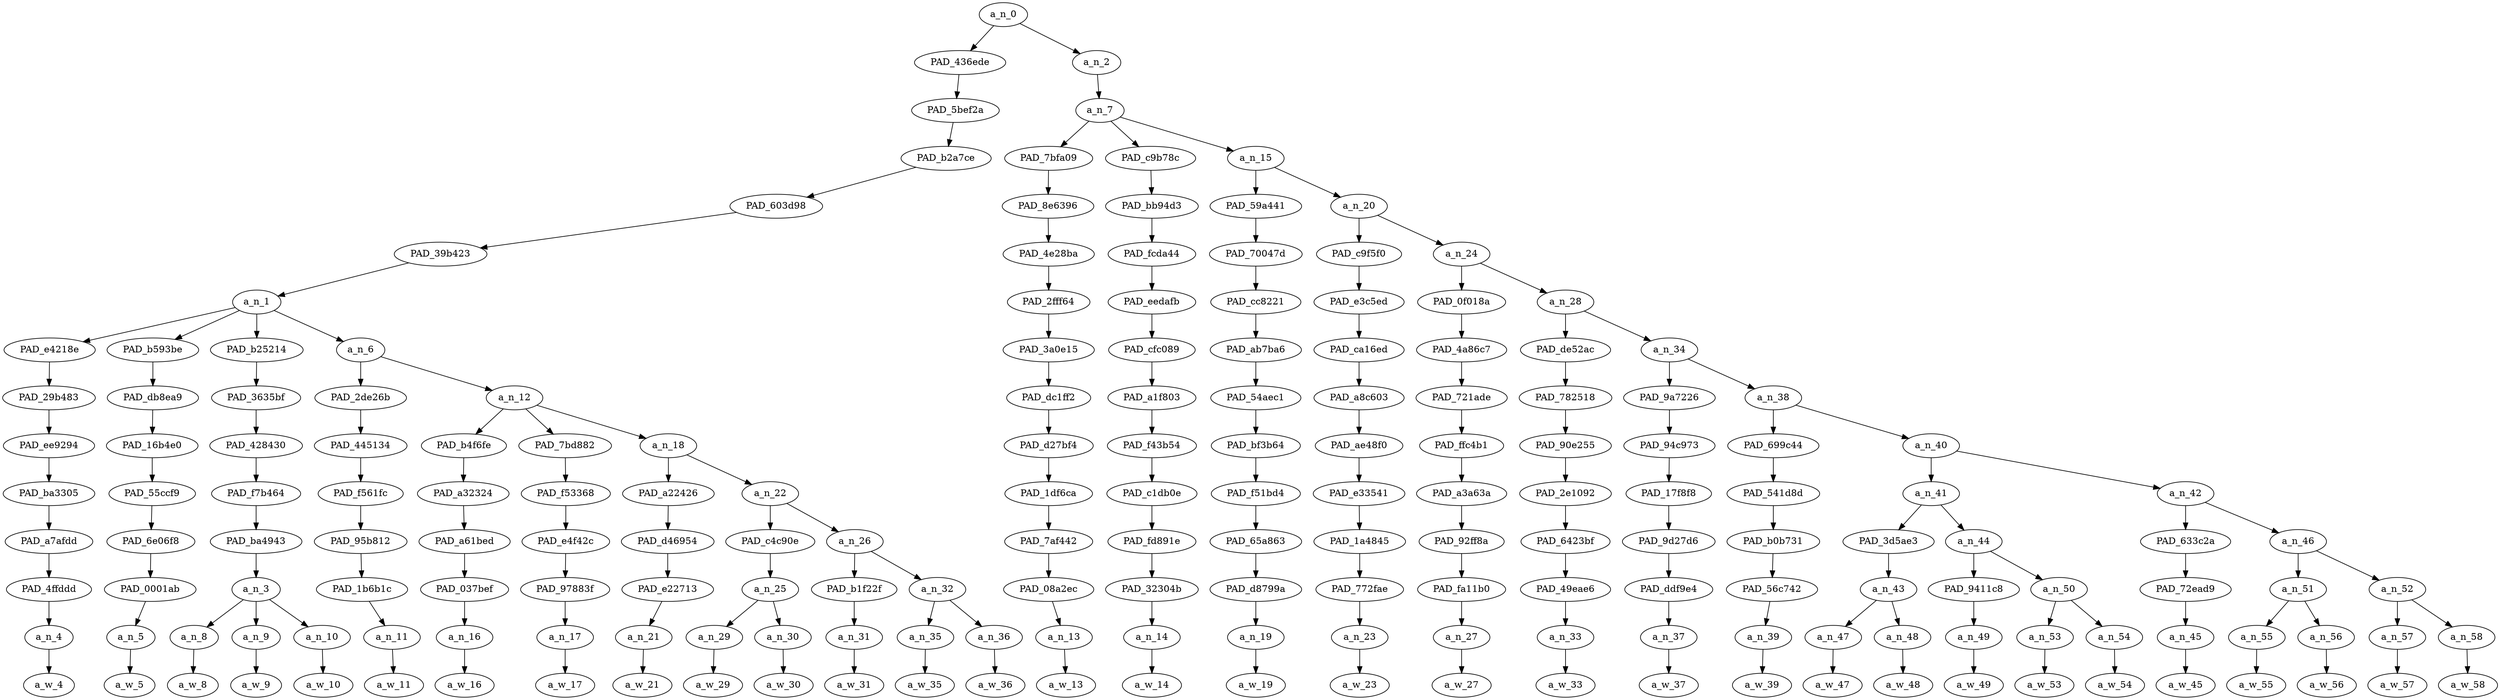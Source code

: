 strict digraph "" {
	a_n_0	[div_dir=1,
		index=0,
		level=14,
		pos="9.45166015625,14!",
		text_span="[0, 1, 2, 3, 4, 5, 6, 7, 8, 9, 10, 11, 12, 13, 14, 15, 16, 17, 18, 19, 20, 21, 22, 23, 24, 25, 26, 27, 28, 29, 30, 31]",
		value=0.99999999];
	PAD_436ede	[div_dir=1,
		index=0,
		level=13,
		pos="3.5546875,13!",
		text_span="[0, 1, 2, 3, 4, 5, 6, 7, 8, 9, 10, 11, 12, 13]",
		value=0.45568945];
	a_n_0 -> PAD_436ede;
	a_n_2	[div_dir=1,
		index=1,
		level=13,
		pos="15.3486328125,13!",
		text_span="[14, 15, 16, 17, 18, 19, 20, 21, 22, 23, 24, 25, 26, 27, 28, 29, 30, 31]",
		value=0.54420112];
	a_n_0 -> a_n_2;
	PAD_5bef2a	[div_dir=1,
		index=0,
		level=12,
		pos="3.5546875,12!",
		text_span="[0, 1, 2, 3, 4, 5, 6, 7, 8, 9, 10, 11, 12, 13]",
		value=0.45568945];
	PAD_436ede -> PAD_5bef2a;
	PAD_b2a7ce	[div_dir=1,
		index=0,
		level=11,
		pos="3.5546875,11!",
		text_span="[0, 1, 2, 3, 4, 5, 6, 7, 8, 9, 10, 11, 12, 13]",
		value=0.45568945];
	PAD_5bef2a -> PAD_b2a7ce;
	PAD_603d98	[div_dir=1,
		index=0,
		level=10,
		pos="3.5546875,10!",
		text_span="[0, 1, 2, 3, 4, 5, 6, 7, 8, 9, 10, 11, 12, 13]",
		value=0.45568945];
	PAD_b2a7ce -> PAD_603d98;
	PAD_39b423	[div_dir=1,
		index=0,
		level=9,
		pos="3.5546875,9!",
		text_span="[0, 1, 2, 3, 4, 5, 6, 7, 8, 9, 10, 11, 12, 13]",
		value=0.45568945];
	PAD_603d98 -> PAD_39b423;
	a_n_1	[div_dir=1,
		index=0,
		level=8,
		pos="3.5546875,8!",
		text_span="[0, 1, 2, 3, 4, 5, 6, 7, 8, 9, 10, 11, 12, 13]",
		value=0.45568945];
	PAD_39b423 -> a_n_1;
	PAD_e4218e	[div_dir=-1,
		index=1,
		level=7,
		pos="3.0,7!",
		text_span="[3]",
		value=0.02832360];
	a_n_1 -> PAD_e4218e;
	PAD_b593be	[div_dir=1,
		index=2,
		level=7,
		pos="4.0,7!",
		text_span="[4]",
		value=0.02086281];
	a_n_1 -> PAD_b593be;
	PAD_b25214	[div_dir=-1,
		index=0,
		level=7,
		pos="1.0,7!",
		text_span="[0, 1, 2]",
		value=0.25274028];
	a_n_1 -> PAD_b25214;
	a_n_6	[div_dir=1,
		index=3,
		level=7,
		pos="6.21875,7!",
		text_span="[5, 6, 7, 8, 9, 10, 11, 12, 13]",
		value=0.15366599];
	a_n_1 -> a_n_6;
	PAD_29b483	[div_dir=-1,
		index=1,
		level=6,
		pos="3.0,6!",
		text_span="[3]",
		value=0.02832360];
	PAD_e4218e -> PAD_29b483;
	PAD_ee9294	[div_dir=-1,
		index=1,
		level=5,
		pos="3.0,5!",
		text_span="[3]",
		value=0.02832360];
	PAD_29b483 -> PAD_ee9294;
	PAD_ba3305	[div_dir=-1,
		index=1,
		level=4,
		pos="3.0,4!",
		text_span="[3]",
		value=0.02832360];
	PAD_ee9294 -> PAD_ba3305;
	PAD_a7afdd	[div_dir=-1,
		index=1,
		level=3,
		pos="3.0,3!",
		text_span="[3]",
		value=0.02832360];
	PAD_ba3305 -> PAD_a7afdd;
	PAD_4ffddd	[div_dir=-1,
		index=1,
		level=2,
		pos="3.0,2!",
		text_span="[3]",
		value=0.02832360];
	PAD_a7afdd -> PAD_4ffddd;
	a_n_4	[div_dir=-1,
		index=3,
		level=1,
		pos="3.0,1!",
		text_span="[3]",
		value=0.02832360];
	PAD_4ffddd -> a_n_4;
	a_w_4	[div_dir=0,
		index=3,
		level=0,
		pos="3,0!",
		text_span="[3]",
		value=no];
	a_n_4 -> a_w_4;
	PAD_db8ea9	[div_dir=1,
		index=2,
		level=6,
		pos="4.0,6!",
		text_span="[4]",
		value=0.02086281];
	PAD_b593be -> PAD_db8ea9;
	PAD_16b4e0	[div_dir=1,
		index=2,
		level=5,
		pos="4.0,5!",
		text_span="[4]",
		value=0.02086281];
	PAD_db8ea9 -> PAD_16b4e0;
	PAD_55ccf9	[div_dir=1,
		index=2,
		level=4,
		pos="4.0,4!",
		text_span="[4]",
		value=0.02086281];
	PAD_16b4e0 -> PAD_55ccf9;
	PAD_6e06f8	[div_dir=1,
		index=2,
		level=3,
		pos="4.0,3!",
		text_span="[4]",
		value=0.02086281];
	PAD_55ccf9 -> PAD_6e06f8;
	PAD_0001ab	[div_dir=1,
		index=2,
		level=2,
		pos="4.0,2!",
		text_span="[4]",
		value=0.02086281];
	PAD_6e06f8 -> PAD_0001ab;
	a_n_5	[div_dir=1,
		index=4,
		level=1,
		pos="4.0,1!",
		text_span="[4]",
		value=0.02086281];
	PAD_0001ab -> a_n_5;
	a_w_5	[div_dir=0,
		index=4,
		level=0,
		pos="4,0!",
		text_span="[4]",
		value=it];
	a_n_5 -> a_w_5;
	PAD_3635bf	[div_dir=-1,
		index=0,
		level=6,
		pos="1.0,6!",
		text_span="[0, 1, 2]",
		value=0.25274028];
	PAD_b25214 -> PAD_3635bf;
	PAD_428430	[div_dir=-1,
		index=0,
		level=5,
		pos="1.0,5!",
		text_span="[0, 1, 2]",
		value=0.25274028];
	PAD_3635bf -> PAD_428430;
	PAD_f7b464	[div_dir=-1,
		index=0,
		level=4,
		pos="1.0,4!",
		text_span="[0, 1, 2]",
		value=0.25274028];
	PAD_428430 -> PAD_f7b464;
	PAD_ba4943	[div_dir=-1,
		index=0,
		level=3,
		pos="1.0,3!",
		text_span="[0, 1, 2]",
		value=0.25274028];
	PAD_f7b464 -> PAD_ba4943;
	a_n_3	[div_dir=-1,
		index=0,
		level=2,
		pos="1.0,2!",
		text_span="[0, 1, 2]",
		value=0.25274028];
	PAD_ba4943 -> a_n_3;
	a_n_8	[div_dir=-1,
		index=0,
		level=1,
		pos="0.0,1!",
		text_span="[0]",
		value=0.10952696];
	a_n_3 -> a_n_8;
	a_n_9	[div_dir=1,
		index=1,
		level=1,
		pos="1.0,1!",
		text_span="[1]",
		value=0.07322158];
	a_n_3 -> a_n_9;
	a_n_10	[div_dir=1,
		index=2,
		level=1,
		pos="2.0,1!",
		text_span="[2]",
		value=0.06969699];
	a_n_3 -> a_n_10;
	a_w_8	[div_dir=0,
		index=0,
		level=0,
		pos="0,0!",
		text_span="[0]",
		value="<user>"];
	a_n_8 -> a_w_8;
	a_w_9	[div_dir=0,
		index=1,
		level=0,
		pos="1,0!",
		text_span="[1]",
		value="<user>1"];
	a_n_9 -> a_w_9;
	a_w_10	[div_dir=0,
		index=2,
		level=0,
		pos="2,0!",
		text_span="[2]",
		value="<user>2"];
	a_n_10 -> a_w_10;
	PAD_2de26b	[div_dir=1,
		index=3,
		level=6,
		pos="5.0,6!",
		text_span="[5]",
		value=0.01590403];
	a_n_6 -> PAD_2de26b;
	a_n_12	[div_dir=1,
		index=4,
		level=6,
		pos="7.4375,6!",
		text_span="[6, 7, 8, 9, 10, 11, 12, 13]",
		value=0.13762727];
	a_n_6 -> a_n_12;
	PAD_445134	[div_dir=1,
		index=3,
		level=5,
		pos="5.0,5!",
		text_span="[5]",
		value=0.01590403];
	PAD_2de26b -> PAD_445134;
	PAD_f561fc	[div_dir=1,
		index=3,
		level=4,
		pos="5.0,4!",
		text_span="[5]",
		value=0.01590403];
	PAD_445134 -> PAD_f561fc;
	PAD_95b812	[div_dir=1,
		index=3,
		level=3,
		pos="5.0,3!",
		text_span="[5]",
		value=0.01590403];
	PAD_f561fc -> PAD_95b812;
	PAD_1b6b1c	[div_dir=1,
		index=3,
		level=2,
		pos="5.0,2!",
		text_span="[5]",
		value=0.01590403];
	PAD_95b812 -> PAD_1b6b1c;
	a_n_11	[div_dir=1,
		index=5,
		level=1,
		pos="5.0,1!",
		text_span="[5]",
		value=0.01590403];
	PAD_1b6b1c -> a_n_11;
	a_w_11	[div_dir=0,
		index=5,
		level=0,
		pos="5,0!",
		text_span="[5]",
		value=would];
	a_n_11 -> a_w_11;
	PAD_b4f6fe	[div_dir=-1,
		index=4,
		level=5,
		pos="6.0,5!",
		text_span="[6]",
		value=0.01434988];
	a_n_12 -> PAD_b4f6fe;
	PAD_7bd882	[div_dir=1,
		index=5,
		level=5,
		pos="7.0,5!",
		text_span="[7]",
		value=0.01733958];
	a_n_12 -> PAD_7bd882;
	a_n_18	[div_dir=1,
		index=6,
		level=5,
		pos="9.3125,5!",
		text_span="[8, 9, 10, 11, 12, 13]",
		value=0.10579617];
	a_n_12 -> a_n_18;
	PAD_a32324	[div_dir=-1,
		index=4,
		level=4,
		pos="6.0,4!",
		text_span="[6]",
		value=0.01434988];
	PAD_b4f6fe -> PAD_a32324;
	PAD_a61bed	[div_dir=-1,
		index=4,
		level=3,
		pos="6.0,3!",
		text_span="[6]",
		value=0.01434988];
	PAD_a32324 -> PAD_a61bed;
	PAD_037bef	[div_dir=-1,
		index=4,
		level=2,
		pos="6.0,2!",
		text_span="[6]",
		value=0.01434988];
	PAD_a61bed -> PAD_037bef;
	a_n_16	[div_dir=-1,
		index=6,
		level=1,
		pos="6.0,1!",
		text_span="[6]",
		value=0.01434988];
	PAD_037bef -> a_n_16;
	a_w_16	[div_dir=0,
		index=6,
		level=0,
		pos="6,0!",
		text_span="[6]",
		value=be];
	a_n_16 -> a_w_16;
	PAD_f53368	[div_dir=1,
		index=5,
		level=4,
		pos="7.0,4!",
		text_span="[7]",
		value=0.01733958];
	PAD_7bd882 -> PAD_f53368;
	PAD_e4f42c	[div_dir=1,
		index=5,
		level=3,
		pos="7.0,3!",
		text_span="[7]",
		value=0.01733958];
	PAD_f53368 -> PAD_e4f42c;
	PAD_97883f	[div_dir=1,
		index=5,
		level=2,
		pos="7.0,2!",
		text_span="[7]",
		value=0.01733958];
	PAD_e4f42c -> PAD_97883f;
	a_n_17	[div_dir=1,
		index=7,
		level=1,
		pos="7.0,1!",
		text_span="[7]",
		value=0.01733958];
	PAD_97883f -> a_n_17;
	a_w_17	[div_dir=0,
		index=7,
		level=0,
		pos="7,0!",
		text_span="[7]",
		value=different];
	a_n_17 -> a_w_17;
	PAD_a22426	[div_dir=1,
		index=6,
		level=4,
		pos="8.0,4!",
		text_span="[8]",
		value=0.01632139];
	a_n_18 -> PAD_a22426;
	a_n_22	[div_dir=1,
		index=7,
		level=4,
		pos="10.625,4!",
		text_span="[9, 10, 11, 12, 13]",
		value=0.08932774];
	a_n_18 -> a_n_22;
	PAD_d46954	[div_dir=1,
		index=6,
		level=3,
		pos="8.0,3!",
		text_span="[8]",
		value=0.01632139];
	PAD_a22426 -> PAD_d46954;
	PAD_e22713	[div_dir=1,
		index=6,
		level=2,
		pos="8.0,2!",
		text_span="[8]",
		value=0.01632139];
	PAD_d46954 -> PAD_e22713;
	a_n_21	[div_dir=1,
		index=8,
		level=1,
		pos="8.0,1!",
		text_span="[8]",
		value=0.01632139];
	PAD_e22713 -> a_n_21;
	a_w_21	[div_dir=0,
		index=8,
		level=0,
		pos="8,0!",
		text_span="[8]",
		value=in];
	a_n_21 -> a_w_21;
	PAD_c4c90e	[div_dir=1,
		index=7,
		level=3,
		pos="9.5,3!",
		text_span="[9, 10]",
		value=0.03388181];
	a_n_22 -> PAD_c4c90e;
	a_n_26	[div_dir=1,
		index=8,
		level=3,
		pos="11.75,3!",
		text_span="[11, 12, 13]",
		value=0.05530978];
	a_n_22 -> a_n_26;
	a_n_25	[div_dir=1,
		index=7,
		level=2,
		pos="9.5,2!",
		text_span="[9, 10]",
		value=0.03388181];
	PAD_c4c90e -> a_n_25;
	a_n_29	[div_dir=1,
		index=9,
		level=1,
		pos="9.0,1!",
		text_span="[9]",
		value=0.01721905];
	a_n_25 -> a_n_29;
	a_n_30	[div_dir=1,
		index=10,
		level=1,
		pos="10.0,1!",
		text_span="[10]",
		value=0.01657321];
	a_n_25 -> a_n_30;
	a_w_29	[div_dir=0,
		index=9,
		level=0,
		pos="9,0!",
		text_span="[9]",
		value=other];
	a_n_29 -> a_w_29;
	a_w_30	[div_dir=0,
		index=10,
		level=0,
		pos="10,0!",
		text_span="[10]",
		value=parts];
	a_n_30 -> a_w_30;
	PAD_b1f22f	[div_dir=1,
		index=8,
		level=2,
		pos="11.0,2!",
		text_span="[11]",
		value=0.01627385];
	a_n_26 -> PAD_b1f22f;
	a_n_32	[div_dir=1,
		index=9,
		level=2,
		pos="12.5,2!",
		text_span="[12, 13]",
		value=0.03893327];
	a_n_26 -> a_n_32;
	a_n_31	[div_dir=1,
		index=11,
		level=1,
		pos="11.0,1!",
		text_span="[11]",
		value=0.01627385];
	PAD_b1f22f -> a_n_31;
	a_w_31	[div_dir=0,
		index=11,
		level=0,
		pos="11,0!",
		text_span="[11]",
		value=of];
	a_n_31 -> a_w_31;
	a_n_35	[div_dir=1,
		index=12,
		level=1,
		pos="12.0,1!",
		text_span="[12]",
		value=0.01709707];
	a_n_32 -> a_n_35;
	a_n_36	[div_dir=1,
		index=13,
		level=1,
		pos="13.0,1!",
		text_span="[13]",
		value=0.02175677];
	a_n_32 -> a_n_36;
	a_w_35	[div_dir=0,
		index=12,
		level=0,
		pos="12,0!",
		text_span="[12]",
		value=the];
	a_n_35 -> a_w_35;
	a_w_36	[div_dir=0,
		index=13,
		level=0,
		pos="13,0!",
		text_span="[13]",
		value=world];
	a_n_36 -> a_w_36;
	a_n_7	[div_dir=1,
		index=1,
		level=12,
		pos="15.3486328125,12!",
		text_span="[14, 15, 16, 17, 18, 19, 20, 21, 22, 23, 24, 25, 26, 27, 28, 29, 30, 31]",
		value=0.54413840];
	a_n_2 -> a_n_7;
	PAD_7bfa09	[div_dir=-1,
		index=1,
		level=11,
		pos="14.0,11!",
		text_span="[14]",
		value=0.02256728];
	a_n_7 -> PAD_7bfa09;
	PAD_c9b78c	[div_dir=1,
		index=2,
		level=11,
		pos="15.0,11!",
		text_span="[15]",
		value=0.02049790];
	a_n_7 -> PAD_c9b78c;
	a_n_15	[div_dir=1,
		index=3,
		level=11,
		pos="17.0458984375,11!",
		text_span="[16, 17, 18, 19, 20, 21, 22, 23, 24, 25, 26, 27, 28, 29, 30, 31]",
		value=0.50101050];
	a_n_7 -> a_n_15;
	PAD_8e6396	[div_dir=-1,
		index=1,
		level=10,
		pos="14.0,10!",
		text_span="[14]",
		value=0.02256728];
	PAD_7bfa09 -> PAD_8e6396;
	PAD_4e28ba	[div_dir=-1,
		index=1,
		level=9,
		pos="14.0,9!",
		text_span="[14]",
		value=0.02256728];
	PAD_8e6396 -> PAD_4e28ba;
	PAD_2fff64	[div_dir=-1,
		index=1,
		level=8,
		pos="14.0,8!",
		text_span="[14]",
		value=0.02256728];
	PAD_4e28ba -> PAD_2fff64;
	PAD_3a0e15	[div_dir=-1,
		index=4,
		level=7,
		pos="14.0,7!",
		text_span="[14]",
		value=0.02256728];
	PAD_2fff64 -> PAD_3a0e15;
	PAD_dc1ff2	[div_dir=-1,
		index=5,
		level=6,
		pos="14.0,6!",
		text_span="[14]",
		value=0.02256728];
	PAD_3a0e15 -> PAD_dc1ff2;
	PAD_d27bf4	[div_dir=-1,
		index=7,
		level=5,
		pos="14.0,5!",
		text_span="[14]",
		value=0.02256728];
	PAD_dc1ff2 -> PAD_d27bf4;
	PAD_1df6ca	[div_dir=-1,
		index=8,
		level=4,
		pos="14.0,4!",
		text_span="[14]",
		value=0.02256728];
	PAD_d27bf4 -> PAD_1df6ca;
	PAD_7af442	[div_dir=-1,
		index=9,
		level=3,
		pos="14.0,3!",
		text_span="[14]",
		value=0.02256728];
	PAD_1df6ca -> PAD_7af442;
	PAD_08a2ec	[div_dir=-1,
		index=10,
		level=2,
		pos="14.0,2!",
		text_span="[14]",
		value=0.02256728];
	PAD_7af442 -> PAD_08a2ec;
	a_n_13	[div_dir=-1,
		index=14,
		level=1,
		pos="14.0,1!",
		text_span="[14]",
		value=0.02256728];
	PAD_08a2ec -> a_n_13;
	a_w_13	[div_dir=0,
		index=14,
		level=0,
		pos="14,0!",
		text_span="[14]",
		value=i];
	a_n_13 -> a_w_13;
	PAD_bb94d3	[div_dir=1,
		index=2,
		level=10,
		pos="15.0,10!",
		text_span="[15]",
		value=0.02049790];
	PAD_c9b78c -> PAD_bb94d3;
	PAD_fcda44	[div_dir=1,
		index=2,
		level=9,
		pos="15.0,9!",
		text_span="[15]",
		value=0.02049790];
	PAD_bb94d3 -> PAD_fcda44;
	PAD_eedafb	[div_dir=1,
		index=2,
		level=8,
		pos="15.0,8!",
		text_span="[15]",
		value=0.02049790];
	PAD_fcda44 -> PAD_eedafb;
	PAD_cfc089	[div_dir=1,
		index=5,
		level=7,
		pos="15.0,7!",
		text_span="[15]",
		value=0.02049790];
	PAD_eedafb -> PAD_cfc089;
	PAD_a1f803	[div_dir=1,
		index=6,
		level=6,
		pos="15.0,6!",
		text_span="[15]",
		value=0.02049790];
	PAD_cfc089 -> PAD_a1f803;
	PAD_f43b54	[div_dir=1,
		index=8,
		level=5,
		pos="15.0,5!",
		text_span="[15]",
		value=0.02049790];
	PAD_a1f803 -> PAD_f43b54;
	PAD_c1db0e	[div_dir=1,
		index=9,
		level=4,
		pos="15.0,4!",
		text_span="[15]",
		value=0.02049790];
	PAD_f43b54 -> PAD_c1db0e;
	PAD_fd891e	[div_dir=1,
		index=10,
		level=3,
		pos="15.0,3!",
		text_span="[15]",
		value=0.02049790];
	PAD_c1db0e -> PAD_fd891e;
	PAD_32304b	[div_dir=1,
		index=11,
		level=2,
		pos="15.0,2!",
		text_span="[15]",
		value=0.02049790];
	PAD_fd891e -> PAD_32304b;
	a_n_14	[div_dir=1,
		index=15,
		level=1,
		pos="15.0,1!",
		text_span="[15]",
		value=0.02049790];
	PAD_32304b -> a_n_14;
	a_w_14	[div_dir=0,
		index=15,
		level=0,
		pos="15,0!",
		text_span="[15]",
		value=clearly];
	a_n_14 -> a_w_14;
	PAD_59a441	[div_dir=1,
		index=3,
		level=10,
		pos="16.0,10!",
		text_span="[16]",
		value=0.01972745];
	a_n_15 -> PAD_59a441;
	a_n_20	[div_dir=1,
		index=4,
		level=10,
		pos="18.091796875,10!",
		text_span="[17, 18, 19, 20, 21, 22, 23, 24, 25, 26, 27, 28, 29, 30, 31]",
		value=0.48124081];
	a_n_15 -> a_n_20;
	PAD_70047d	[div_dir=1,
		index=3,
		level=9,
		pos="16.0,9!",
		text_span="[16]",
		value=0.01972745];
	PAD_59a441 -> PAD_70047d;
	PAD_cc8221	[div_dir=1,
		index=3,
		level=8,
		pos="16.0,8!",
		text_span="[16]",
		value=0.01972745];
	PAD_70047d -> PAD_cc8221;
	PAD_ab7ba6	[div_dir=1,
		index=6,
		level=7,
		pos="16.0,7!",
		text_span="[16]",
		value=0.01972745];
	PAD_cc8221 -> PAD_ab7ba6;
	PAD_54aec1	[div_dir=1,
		index=7,
		level=6,
		pos="16.0,6!",
		text_span="[16]",
		value=0.01972745];
	PAD_ab7ba6 -> PAD_54aec1;
	PAD_bf3b64	[div_dir=1,
		index=9,
		level=5,
		pos="16.0,5!",
		text_span="[16]",
		value=0.01972745];
	PAD_54aec1 -> PAD_bf3b64;
	PAD_f51bd4	[div_dir=1,
		index=10,
		level=4,
		pos="16.0,4!",
		text_span="[16]",
		value=0.01972745];
	PAD_bf3b64 -> PAD_f51bd4;
	PAD_65a863	[div_dir=1,
		index=11,
		level=3,
		pos="16.0,3!",
		text_span="[16]",
		value=0.01972745];
	PAD_f51bd4 -> PAD_65a863;
	PAD_d8799a	[div_dir=1,
		index=12,
		level=2,
		pos="16.0,2!",
		text_span="[16]",
		value=0.01972745];
	PAD_65a863 -> PAD_d8799a;
	a_n_19	[div_dir=1,
		index=16,
		level=1,
		pos="16.0,1!",
		text_span="[16]",
		value=0.01972745];
	PAD_d8799a -> a_n_19;
	a_w_19	[div_dir=0,
		index=16,
		level=0,
		pos="16,0!",
		text_span="[16]",
		value=stated];
	a_n_19 -> a_w_19;
	PAD_c9f5f0	[div_dir=1,
		index=4,
		level=9,
		pos="17.0,9!",
		text_span="[17]",
		value=0.01667182];
	a_n_20 -> PAD_c9f5f0;
	a_n_24	[div_dir=1,
		index=5,
		level=9,
		pos="19.18359375,9!",
		text_span="[18, 19, 20, 21, 22, 23, 24, 25, 26, 27, 28, 29, 30, 31]",
		value=0.46455708];
	a_n_20 -> a_n_24;
	PAD_e3c5ed	[div_dir=1,
		index=4,
		level=8,
		pos="17.0,8!",
		text_span="[17]",
		value=0.01667182];
	PAD_c9f5f0 -> PAD_e3c5ed;
	PAD_ca16ed	[div_dir=1,
		index=7,
		level=7,
		pos="17.0,7!",
		text_span="[17]",
		value=0.01667182];
	PAD_e3c5ed -> PAD_ca16ed;
	PAD_a8c603	[div_dir=1,
		index=8,
		level=6,
		pos="17.0,6!",
		text_span="[17]",
		value=0.01667182];
	PAD_ca16ed -> PAD_a8c603;
	PAD_ae48f0	[div_dir=1,
		index=10,
		level=5,
		pos="17.0,5!",
		text_span="[17]",
		value=0.01667182];
	PAD_a8c603 -> PAD_ae48f0;
	PAD_e33541	[div_dir=1,
		index=11,
		level=4,
		pos="17.0,4!",
		text_span="[17]",
		value=0.01667182];
	PAD_ae48f0 -> PAD_e33541;
	PAD_1a4845	[div_dir=1,
		index=12,
		level=3,
		pos="17.0,3!",
		text_span="[17]",
		value=0.01667182];
	PAD_e33541 -> PAD_1a4845;
	PAD_772fae	[div_dir=1,
		index=13,
		level=2,
		pos="17.0,2!",
		text_span="[17]",
		value=0.01667182];
	PAD_1a4845 -> PAD_772fae;
	a_n_23	[div_dir=1,
		index=17,
		level=1,
		pos="17.0,1!",
		text_span="[17]",
		value=0.01667182];
	PAD_772fae -> a_n_23;
	a_w_23	[div_dir=0,
		index=17,
		level=0,
		pos="17,0!",
		text_span="[17]",
		value=that];
	a_n_23 -> a_w_23;
	PAD_0f018a	[div_dir=1,
		index=5,
		level=8,
		pos="18.0,8!",
		text_span="[18]",
		value=0.01877866];
	a_n_24 -> PAD_0f018a;
	a_n_28	[div_dir=-1,
		index=6,
		level=8,
		pos="20.3671875,8!",
		text_span="[19, 20, 21, 22, 23, 24, 25, 26, 27, 28, 29, 30, 31]",
		value=0.44577181];
	a_n_24 -> a_n_28;
	PAD_4a86c7	[div_dir=1,
		index=8,
		level=7,
		pos="18.0,7!",
		text_span="[18]",
		value=0.01877866];
	PAD_0f018a -> PAD_4a86c7;
	PAD_721ade	[div_dir=1,
		index=9,
		level=6,
		pos="18.0,6!",
		text_span="[18]",
		value=0.01877866];
	PAD_4a86c7 -> PAD_721ade;
	PAD_ffc4b1	[div_dir=1,
		index=11,
		level=5,
		pos="18.0,5!",
		text_span="[18]",
		value=0.01877866];
	PAD_721ade -> PAD_ffc4b1;
	PAD_a3a63a	[div_dir=1,
		index=12,
		level=4,
		pos="18.0,4!",
		text_span="[18]",
		value=0.01877866];
	PAD_ffc4b1 -> PAD_a3a63a;
	PAD_92ff8a	[div_dir=1,
		index=13,
		level=3,
		pos="18.0,3!",
		text_span="[18]",
		value=0.01877866];
	PAD_a3a63a -> PAD_92ff8a;
	PAD_fa11b0	[div_dir=1,
		index=14,
		level=2,
		pos="18.0,2!",
		text_span="[18]",
		value=0.01877866];
	PAD_92ff8a -> PAD_fa11b0;
	a_n_27	[div_dir=1,
		index=18,
		level=1,
		pos="18.0,1!",
		text_span="[18]",
		value=0.01877866];
	PAD_fa11b0 -> a_n_27;
	a_w_27	[div_dir=0,
		index=18,
		level=0,
		pos="18,0!",
		text_span="[18]",
		value=i1];
	a_n_27 -> a_w_27;
	PAD_de52ac	[div_dir=-1,
		index=9,
		level=7,
		pos="19.0,7!",
		text_span="[19]",
		value=0.02001321];
	a_n_28 -> PAD_de52ac;
	a_n_34	[div_dir=-1,
		index=10,
		level=7,
		pos="21.734375,7!",
		text_span="[20, 21, 22, 23, 24, 25, 26, 27, 28, 29, 30, 31]",
		value=0.42575454];
	a_n_28 -> a_n_34;
	PAD_782518	[div_dir=-1,
		index=10,
		level=6,
		pos="19.0,6!",
		text_span="[19]",
		value=0.02001321];
	PAD_de52ac -> PAD_782518;
	PAD_90e255	[div_dir=-1,
		index=12,
		level=5,
		pos="19.0,5!",
		text_span="[19]",
		value=0.02001321];
	PAD_782518 -> PAD_90e255;
	PAD_2e1092	[div_dir=-1,
		index=13,
		level=4,
		pos="19.0,4!",
		text_span="[19]",
		value=0.02001321];
	PAD_90e255 -> PAD_2e1092;
	PAD_6423bf	[div_dir=-1,
		index=14,
		level=3,
		pos="19.0,3!",
		text_span="[19]",
		value=0.02001321];
	PAD_2e1092 -> PAD_6423bf;
	PAD_49eae6	[div_dir=-1,
		index=15,
		level=2,
		pos="19.0,2!",
		text_span="[19]",
		value=0.02001321];
	PAD_6423bf -> PAD_49eae6;
	a_n_33	[div_dir=-1,
		index=19,
		level=1,
		pos="19.0,1!",
		text_span="[19]",
		value=0.02001321];
	PAD_49eae6 -> a_n_33;
	a_w_33	[div_dir=0,
		index=19,
		level=0,
		pos="19,0!",
		text_span="[19]",
		value=am];
	a_n_33 -> a_w_33;
	PAD_9a7226	[div_dir=1,
		index=11,
		level=6,
		pos="20.0,6!",
		text_span="[20]",
		value=0.02412388];
	a_n_34 -> PAD_9a7226;
	a_n_38	[div_dir=-1,
		index=12,
		level=6,
		pos="23.46875,6!",
		text_span="[21, 22, 23, 24, 25, 26, 27, 28, 29, 30, 31]",
		value=0.40162659];
	a_n_34 -> a_n_38;
	PAD_94c973	[div_dir=1,
		index=13,
		level=5,
		pos="20.0,5!",
		text_span="[20]",
		value=0.02412388];
	PAD_9a7226 -> PAD_94c973;
	PAD_17f8f8	[div_dir=1,
		index=14,
		level=4,
		pos="20.0,4!",
		text_span="[20]",
		value=0.02412388];
	PAD_94c973 -> PAD_17f8f8;
	PAD_9d27d6	[div_dir=1,
		index=15,
		level=3,
		pos="20.0,3!",
		text_span="[20]",
		value=0.02412388];
	PAD_17f8f8 -> PAD_9d27d6;
	PAD_ddf9e4	[div_dir=1,
		index=16,
		level=2,
		pos="20.0,2!",
		text_span="[20]",
		value=0.02412388];
	PAD_9d27d6 -> PAD_ddf9e4;
	a_n_37	[div_dir=1,
		index=20,
		level=1,
		pos="20.0,1!",
		text_span="[20]",
		value=0.02412388];
	PAD_ddf9e4 -> a_n_37;
	a_w_37	[div_dir=0,
		index=20,
		level=0,
		pos="20,0!",
		text_span="[20]",
		value=talking];
	a_n_37 -> a_w_37;
	PAD_699c44	[div_dir=1,
		index=14,
		level=5,
		pos="21.0,5!",
		text_span="[21]",
		value=0.02818790];
	a_n_38 -> PAD_699c44;
	a_n_40	[div_dir=-1,
		index=15,
		level=5,
		pos="25.9375,5!",
		text_span="[22, 23, 24, 25, 26, 27, 28, 29, 30, 31]",
		value=0.37343038];
	a_n_38 -> a_n_40;
	PAD_541d8d	[div_dir=1,
		index=15,
		level=4,
		pos="21.0,4!",
		text_span="[21]",
		value=0.02818790];
	PAD_699c44 -> PAD_541d8d;
	PAD_b0b731	[div_dir=1,
		index=16,
		level=3,
		pos="21.0,3!",
		text_span="[21]",
		value=0.02818790];
	PAD_541d8d -> PAD_b0b731;
	PAD_56c742	[div_dir=1,
		index=17,
		level=2,
		pos="21.0,2!",
		text_span="[21]",
		value=0.02818790];
	PAD_b0b731 -> PAD_56c742;
	a_n_39	[div_dir=1,
		index=21,
		level=1,
		pos="21.0,1!",
		text_span="[21]",
		value=0.02818790];
	PAD_56c742 -> a_n_39;
	a_w_39	[div_dir=0,
		index=21,
		level=0,
		pos="21,0!",
		text_span="[21]",
		value=about];
	a_n_39 -> a_w_39;
	a_n_41	[div_dir=-1,
		index=16,
		level=4,
		pos="23.625,4!",
		text_span="[22, 23, 24, 25, 26]",
		value=0.25008497];
	a_n_40 -> a_n_41;
	a_n_42	[div_dir=-1,
		index=17,
		level=4,
		pos="28.25,4!",
		text_span="[27, 28, 29, 30, 31]",
		value=0.12328723];
	a_n_40 -> a_n_42;
	PAD_3d5ae3	[div_dir=-1,
		index=17,
		level=3,
		pos="22.5,3!",
		text_span="[22, 23]",
		value=0.15491936];
	a_n_41 -> PAD_3d5ae3;
	a_n_44	[div_dir=1,
		index=18,
		level=3,
		pos="24.75,3!",
		text_span="[24, 25, 26]",
		value=0.09510278];
	a_n_41 -> a_n_44;
	a_n_43	[div_dir=-1,
		index=18,
		level=2,
		pos="22.5,2!",
		text_span="[22, 23]",
		value=0.15491936];
	PAD_3d5ae3 -> a_n_43;
	a_n_47	[div_dir=-1,
		index=22,
		level=1,
		pos="22.0,1!",
		text_span="[22]",
		value=0.09214348];
	a_n_43 -> a_n_47;
	a_n_48	[div_dir=1,
		index=23,
		level=1,
		pos="23.0,1!",
		text_span="[23]",
		value=0.06257793];
	a_n_43 -> a_n_48;
	a_w_47	[div_dir=0,
		index=22,
		level=0,
		pos="22,0!",
		text_span="[22]",
		value=white];
	a_n_47 -> a_w_47;
	a_w_48	[div_dir=0,
		index=23,
		level=0,
		pos="23,0!",
		text_span="[23]",
		value=privilege];
	a_n_48 -> a_w_48;
	PAD_9411c8	[div_dir=1,
		index=19,
		level=2,
		pos="24.0,2!",
		text_span="[24]",
		value=0.03399848];
	a_n_44 -> PAD_9411c8;
	a_n_50	[div_dir=-1,
		index=20,
		level=2,
		pos="25.5,2!",
		text_span="[25, 26]",
		value=0.06102540];
	a_n_44 -> a_n_50;
	a_n_49	[div_dir=1,
		index=24,
		level=1,
		pos="24.0,1!",
		text_span="[24]",
		value=0.03399848];
	PAD_9411c8 -> a_n_49;
	a_w_49	[div_dir=0,
		index=24,
		level=0,
		pos="24,0!",
		text_span="[24]",
		value=in1];
	a_n_49 -> a_w_49;
	a_n_53	[div_dir=-1,
		index=25,
		level=1,
		pos="25.0,1!",
		text_span="[25]",
		value=0.02613792];
	a_n_50 -> a_n_53;
	a_n_54	[div_dir=1,
		index=26,
		level=1,
		pos="26.0,1!",
		text_span="[26]",
		value=0.03486085];
	a_n_50 -> a_n_54;
	a_w_53	[div_dir=0,
		index=25,
		level=0,
		pos="25,0!",
		text_span="[25]",
		value=the1];
	a_n_53 -> a_w_53;
	a_w_54	[div_dir=0,
		index=26,
		level=0,
		pos="26,0!",
		text_span="[26]",
		value=us];
	a_n_54 -> a_w_54;
	PAD_633c2a	[div_dir=-1,
		index=19,
		level=3,
		pos="27.0,3!",
		text_span="[27]",
		value=0.02110464];
	a_n_42 -> PAD_633c2a;
	a_n_46	[div_dir=1,
		index=20,
		level=3,
		pos="29.5,3!",
		text_span="[28, 29, 30, 31]",
		value=0.10216311];
	a_n_42 -> a_n_46;
	PAD_72ead9	[div_dir=-1,
		index=21,
		level=2,
		pos="27.0,2!",
		text_span="[27]",
		value=0.02110464];
	PAD_633c2a -> PAD_72ead9;
	a_n_45	[div_dir=-1,
		index=27,
		level=1,
		pos="27.0,1!",
		text_span="[27]",
		value=0.02110464];
	PAD_72ead9 -> a_n_45;
	a_w_45	[div_dir=0,
		index=27,
		level=0,
		pos="27,0!",
		text_span="[27]",
		value=make];
	a_n_45 -> a_w_45;
	a_n_51	[div_dir=-1,
		index=22,
		level=2,
		pos="28.5,2!",
		text_span="[28, 29]",
		value=0.05354249];
	a_n_46 -> a_n_51;
	a_n_52	[div_dir=1,
		index=23,
		level=2,
		pos="30.5,2!",
		text_span="[30, 31]",
		value=0.04859884];
	a_n_46 -> a_n_52;
	a_n_55	[div_dir=-1,
		index=28,
		level=1,
		pos="28.0,1!",
		text_span="[28]",
		value=0.02497924];
	a_n_51 -> a_n_55;
	a_n_56	[div_dir=1,
		index=29,
		level=1,
		pos="29.0,1!",
		text_span="[29]",
		value=0.02855272];
	a_n_51 -> a_n_56;
	a_w_55	[div_dir=0,
		index=28,
		level=0,
		pos="28,0!",
		text_span="[28]",
		value=your];
	a_n_55 -> a_w_55;
	a_w_56	[div_dir=0,
		index=29,
		level=0,
		pos="29,0!",
		text_span="[29]",
		value=argument];
	a_n_56 -> a_w_56;
	a_n_57	[div_dir=-1,
		index=30,
		level=1,
		pos="30.0,1!",
		text_span="[30]",
		value=0.02166604];
	a_n_52 -> a_n_57;
	a_n_58	[div_dir=1,
		index=31,
		level=1,
		pos="31.0,1!",
		text_span="[31]",
		value=0.02689336];
	a_n_52 -> a_n_58;
	a_w_57	[div_dir=0,
		index=30,
		level=0,
		pos="30,0!",
		text_span="[30]",
		value=make1];
	a_n_57 -> a_w_57;
	a_w_58	[div_dir=0,
		index=31,
		level=0,
		pos="31,0!",
		text_span="[31]",
		value=sense];
	a_n_58 -> a_w_58;
}
